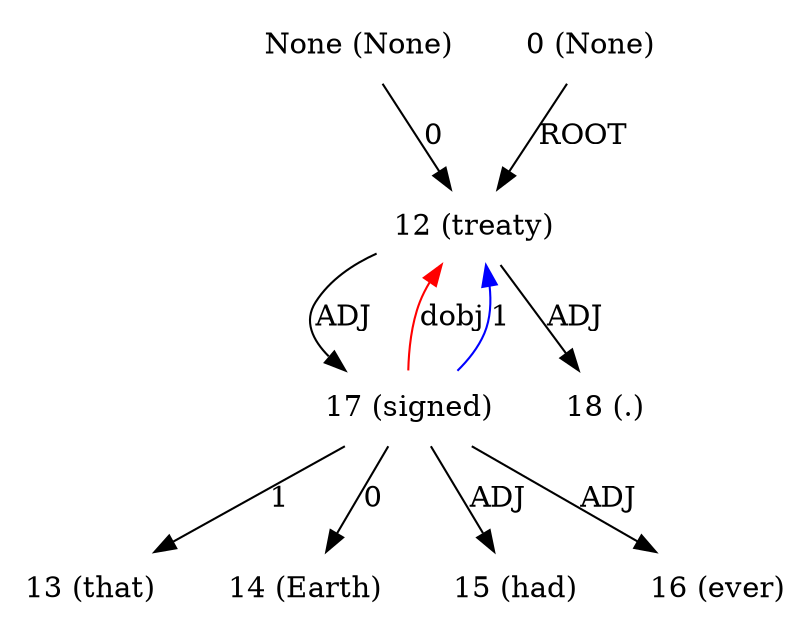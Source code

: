 digraph G{
edge [dir=forward]
node [shape=plaintext]

None [label="None (None)"]
None -> 12 [label="0"]
0 [label="0 (None)"]
0 -> 12 [label="ROOT"]
12 [label="12 (treaty)"]
12 -> 17 [label="ADJ"]
12 -> 18 [label="ADJ"]
17 -> 12 [label="dobj", color="red"]
13 [label="13 (that)"]
14 [label="14 (Earth)"]
15 [label="15 (had)"]
16 [label="16 (ever)"]
17 [label="17 (signed)"]
17 -> 13 [label="1"]
17 -> 12 [label="1", color="blue"]
17 -> 14 [label="0"]
17 -> 15 [label="ADJ"]
17 -> 16 [label="ADJ"]
18 [label="18 (.)"]
}
